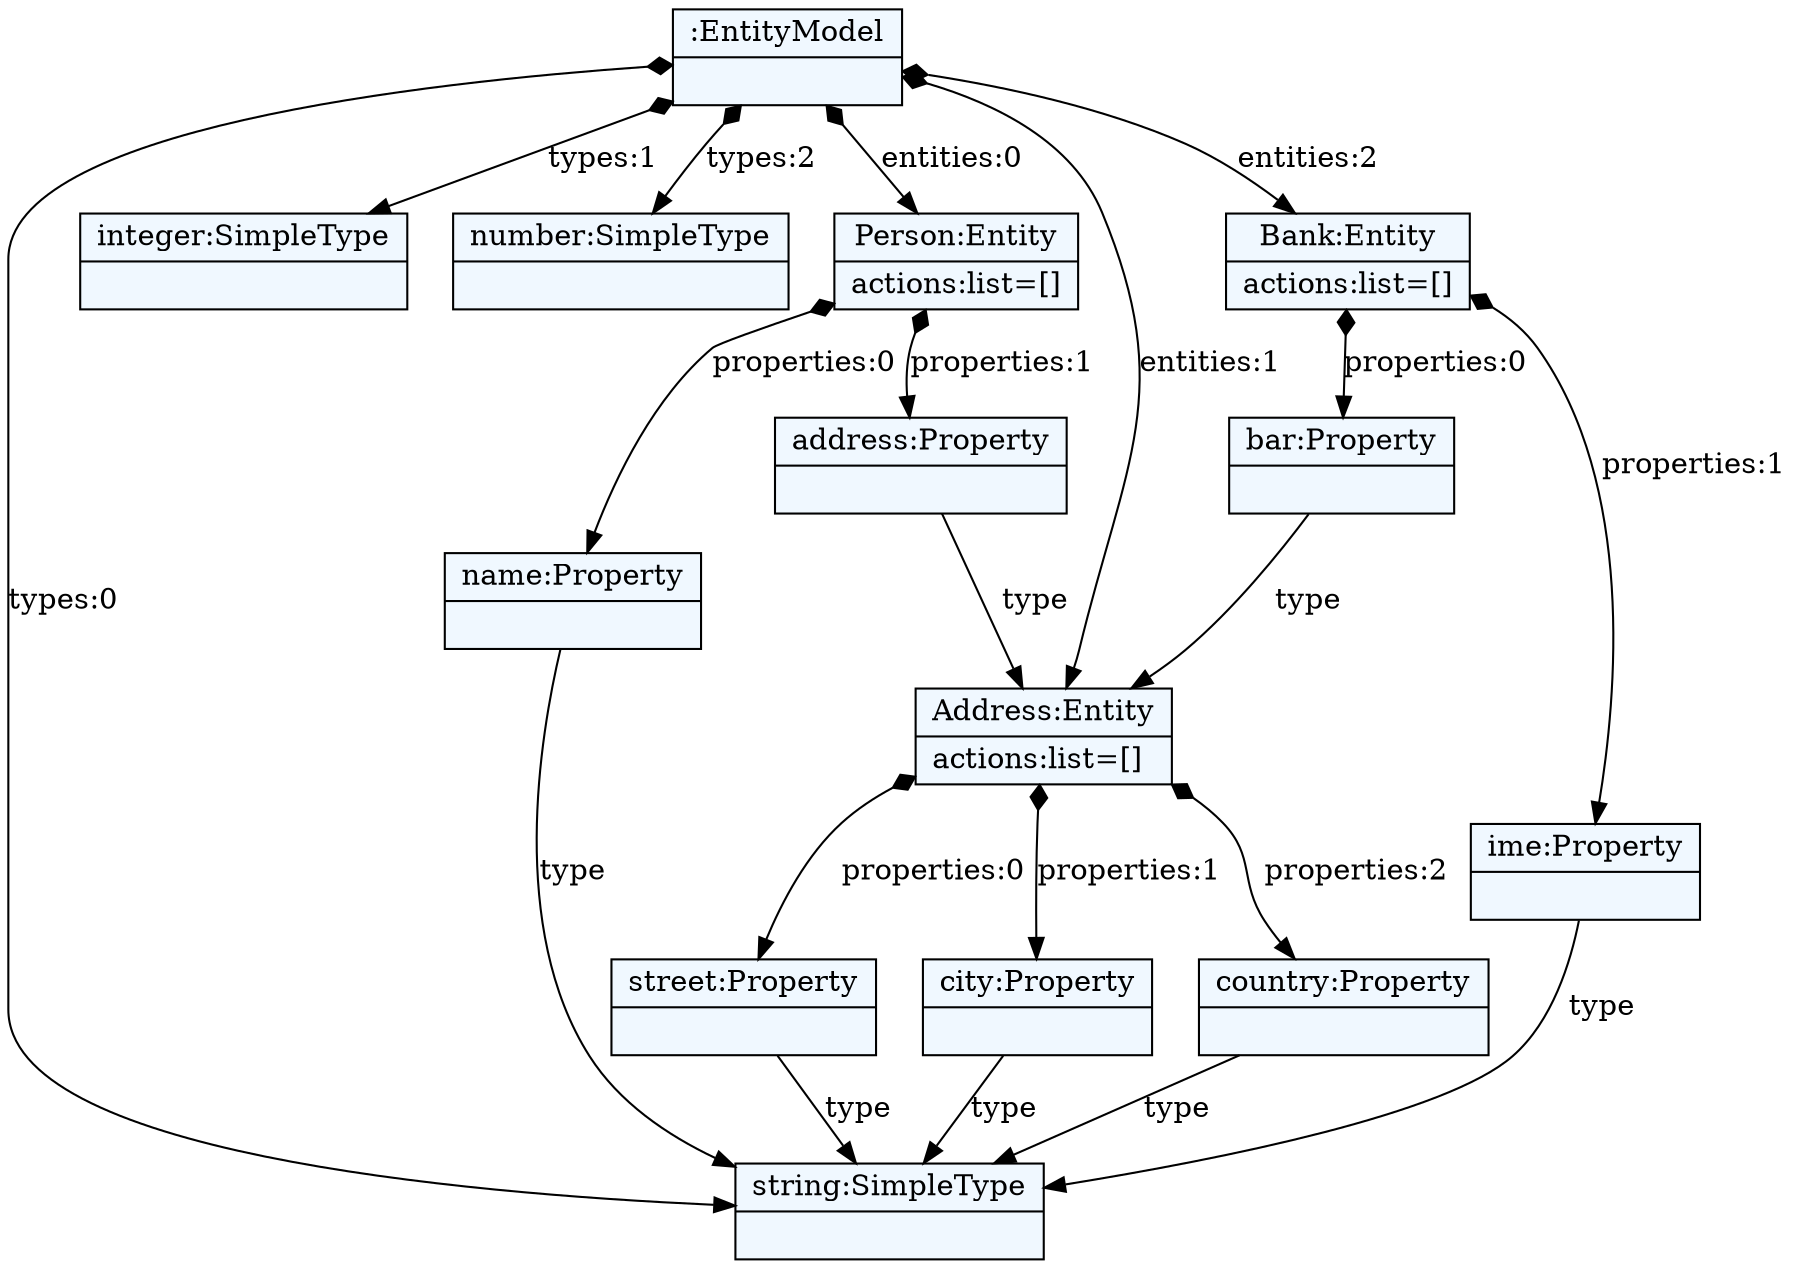 
    digraph xtext {
    fontname = "Bitstream Vera Sans"
    fontsize = 8
    node[
        shape=record,
        style=filled,
        fillcolor=aliceblue
    ]
    nodesep = 0.3
    edge[dir=black,arrowtail=empty]


140118041800376 -> 140118041464224 [label="types:0" arrowtail=diamond dir=both]
140118041464224[label="{string:SimpleType|}"]
140118041800376 -> 140118041882696 [label="types:1" arrowtail=diamond dir=both]
140118041882696[label="{integer:SimpleType|}"]
140118041800376 -> 140118041442344 [label="types:2" arrowtail=diamond dir=both]
140118041442344[label="{number:SimpleType|}"]
140118041800376 -> 140118041442736 [label="entities:0" arrowtail=diamond dir=both]
140118041442736 -> 140118041475280 [label="properties:0" arrowtail=diamond dir=both]
140118041475280 -> 140118041464224 [label="type" ]
140118041475280[label="{name:Property|}"]
140118041442736 -> 140118041475448 [label="properties:1" arrowtail=diamond dir=both]
140118041475448 -> 140118041475336 [label="type" ]
140118041475336 -> 140118041475504 [label="properties:0" arrowtail=diamond dir=both]
140118041475504 -> 140118041464224 [label="type" ]
140118041475504[label="{street:Property|}"]
140118041475336 -> 140118041475728 [label="properties:1" arrowtail=diamond dir=both]
140118041475728 -> 140118041464224 [label="type" ]
140118041475728[label="{city:Property|}"]
140118041475336 -> 140118041475784 [label="properties:2" arrowtail=diamond dir=both]
140118041475784 -> 140118041464224 [label="type" ]
140118041475784[label="{country:Property|}"]
140118041475336[label="{Address:Entity|actions:list=[]\l}"]
140118041475448[label="{address:Property|}"]
140118041442736[label="{Person:Entity|actions:list=[]\l}"]
140118041800376 -> 140118041475336 [label="entities:1" arrowtail=diamond dir=both]
140118041800376 -> 140118041475392 [label="entities:2" arrowtail=diamond dir=both]
140118041475392 -> 140118041475896 [label="properties:0" arrowtail=diamond dir=both]
140118041475896 -> 140118041475336 [label="type" ]
140118041475896[label="{bar:Property|}"]
140118041475392 -> 140118041476120 [label="properties:1" arrowtail=diamond dir=both]
140118041476120 -> 140118041464224 [label="type" ]
140118041476120[label="{ime:Property|}"]
140118041475392[label="{Bank:Entity|actions:list=[]\l}"]
140118041800376[label="{:EntityModel|}"]

}
